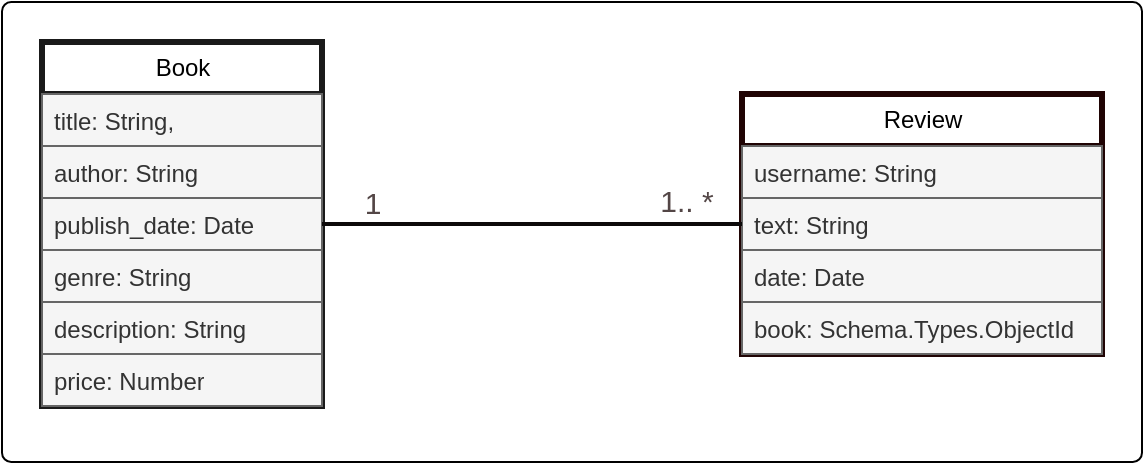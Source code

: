 <mxfile>
    <diagram id="HCM7sgenmwNpmyXSHlmI" name="Page-1">
        <mxGraphModel dx="2043" dy="817" grid="1" gridSize="10" guides="1" tooltips="1" connect="1" arrows="1" fold="1" page="1" pageScale="1" pageWidth="827" pageHeight="1169" math="0" shadow="0">
            <root>
                <mxCell id="0"/>
                <mxCell id="1" parent="0"/>
                <mxCell id="21" value="" style="rounded=1;whiteSpace=wrap;html=1;fillColor=#FFFFFF;arcSize=2;" vertex="1" parent="1">
                    <mxGeometry x="-670" y="190" width="570" height="230" as="geometry"/>
                </mxCell>
                <mxCell id="2" value="Book" style="swimlane;fontStyle=0;childLayout=stackLayout;horizontal=1;startSize=26;horizontalStack=0;resizeParent=1;resizeParentMax=0;resizeLast=0;collapsible=1;marginBottom=0;html=1;strokeColor=#1A1A1A;strokeWidth=3;" parent="1" vertex="1">
                    <mxGeometry x="-650" y="210" width="140" height="182" as="geometry"/>
                </mxCell>
                <mxCell id="3" value="title: String," style="text;align=left;verticalAlign=top;spacingLeft=4;spacingRight=4;overflow=hidden;rotatable=0;points=[[0,0.5],[1,0.5]];portConstraint=eastwest;whiteSpace=wrap;html=1;fillColor=#f5f5f5;fontColor=#333333;strokeColor=#666666;" parent="2" vertex="1">
                    <mxGeometry y="26" width="140" height="26" as="geometry"/>
                </mxCell>
                <mxCell id="4" value="author: String" style="text;align=left;verticalAlign=top;spacingLeft=4;spacingRight=4;overflow=hidden;rotatable=0;points=[[0,0.5],[1,0.5]];portConstraint=eastwest;whiteSpace=wrap;html=1;fillColor=#f5f5f5;fontColor=#333333;strokeColor=#666666;" parent="2" vertex="1">
                    <mxGeometry y="52" width="140" height="26" as="geometry"/>
                </mxCell>
                <mxCell id="5" value="publish_date: Date" style="text;align=left;verticalAlign=top;spacingLeft=4;spacingRight=4;overflow=hidden;rotatable=0;points=[[0,0.5],[1,0.5]];portConstraint=eastwest;whiteSpace=wrap;html=1;fillColor=#f5f5f5;fontColor=#333333;strokeColor=#666666;" parent="2" vertex="1">
                    <mxGeometry y="78" width="140" height="26" as="geometry"/>
                </mxCell>
                <mxCell id="6" value="genre: String" style="text;align=left;verticalAlign=top;spacingLeft=4;spacingRight=4;overflow=hidden;rotatable=0;points=[[0,0.5],[1,0.5]];portConstraint=eastwest;whiteSpace=wrap;html=1;fillColor=#f5f5f5;fontColor=#333333;strokeColor=#666666;" parent="2" vertex="1">
                    <mxGeometry y="104" width="140" height="26" as="geometry"/>
                </mxCell>
                <mxCell id="7" value="description: String" style="text;align=left;verticalAlign=top;spacingLeft=4;spacingRight=4;overflow=hidden;rotatable=0;points=[[0,0.5],[1,0.5]];portConstraint=eastwest;whiteSpace=wrap;html=1;fillColor=#f5f5f5;fontColor=#333333;strokeColor=#666666;" parent="2" vertex="1">
                    <mxGeometry y="130" width="140" height="26" as="geometry"/>
                </mxCell>
                <mxCell id="8" value="price: Number" style="text;align=left;verticalAlign=top;spacingLeft=4;spacingRight=4;overflow=hidden;rotatable=0;points=[[0,0.5],[1,0.5]];portConstraint=eastwest;whiteSpace=wrap;html=1;fillColor=#f5f5f5;fontColor=#333333;strokeColor=#666666;" parent="2" vertex="1">
                    <mxGeometry y="156" width="140" height="26" as="geometry"/>
                </mxCell>
                <mxCell id="13" value="Review" style="swimlane;fontStyle=0;childLayout=stackLayout;horizontal=1;startSize=26;horizontalStack=0;resizeParent=1;resizeParentMax=0;resizeLast=0;collapsible=1;marginBottom=0;html=1;strokeWidth=3;strokeColor=#200404;" parent="1" vertex="1">
                    <mxGeometry x="-300" y="236" width="180" height="130" as="geometry"/>
                </mxCell>
                <mxCell id="14" value="username: String" style="text;align=left;verticalAlign=top;spacingLeft=4;spacingRight=4;overflow=hidden;rotatable=0;points=[[0,0.5],[1,0.5]];portConstraint=eastwest;whiteSpace=wrap;html=1;fillColor=#f5f5f5;fontColor=#333333;strokeColor=#666666;" parent="13" vertex="1">
                    <mxGeometry y="26" width="180" height="26" as="geometry"/>
                </mxCell>
                <mxCell id="15" value="text: String" style="text;align=left;verticalAlign=top;spacingLeft=4;spacingRight=4;overflow=hidden;rotatable=0;points=[[0,0.5],[1,0.5]];portConstraint=eastwest;whiteSpace=wrap;html=1;fillColor=#f5f5f5;fontColor=#333333;strokeColor=#666666;" parent="13" vertex="1">
                    <mxGeometry y="52" width="180" height="26" as="geometry"/>
                </mxCell>
                <mxCell id="16" value="date: Date" style="text;align=left;verticalAlign=top;spacingLeft=4;spacingRight=4;overflow=hidden;rotatable=0;points=[[0,0.5],[1,0.5]];portConstraint=eastwest;whiteSpace=wrap;html=1;fillColor=#f5f5f5;fontColor=#333333;strokeColor=#666666;" parent="13" vertex="1">
                    <mxGeometry y="78" width="180" height="26" as="geometry"/>
                </mxCell>
                <mxCell id="17" value="book: Schema.Types.ObjectId" style="text;align=left;verticalAlign=top;spacingLeft=4;spacingRight=4;overflow=hidden;rotatable=0;points=[[0,0.5],[1,0.5]];portConstraint=eastwest;whiteSpace=wrap;html=1;fillColor=#f5f5f5;fontColor=#333333;strokeColor=#666666;" parent="13" vertex="1">
                    <mxGeometry y="104" width="180" height="26" as="geometry"/>
                </mxCell>
                <mxCell id="18" style="html=1;exitX=1;exitY=0.5;exitDx=0;exitDy=0;entryX=0;entryY=0.5;entryDx=0;entryDy=0;endArrow=none;endFill=0;strokeWidth=2;strokeColor=#0c0909;" parent="1" source="5" target="15" edge="1">
                    <mxGeometry relative="1" as="geometry"/>
                </mxCell>
                <mxCell id="19" value="1" style="edgeLabel;html=1;align=center;verticalAlign=middle;resizable=0;points=[];fontSize=15;fillColor=none;fontColor=#534646;labelBackgroundColor=none;" parent="18" vertex="1" connectable="0">
                    <mxGeometry x="-0.677" relative="1" as="geometry">
                        <mxPoint x="-9" y="-11" as="offset"/>
                    </mxGeometry>
                </mxCell>
                <mxCell id="20" value="1.. *" style="edgeLabel;html=1;align=center;verticalAlign=middle;resizable=0;points=[];fontSize=15;fillColor=none;fontColor=#534646;labelBackgroundColor=none;" parent="18" vertex="1" connectable="0">
                    <mxGeometry x="0.815" y="1" relative="1" as="geometry">
                        <mxPoint x="-9" y="-11" as="offset"/>
                    </mxGeometry>
                </mxCell>
            </root>
        </mxGraphModel>
    </diagram>
</mxfile>